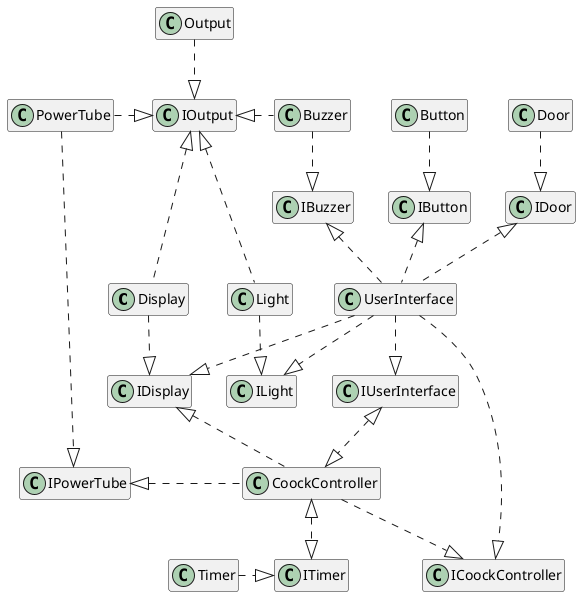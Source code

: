 @startuml

hide members

class Display
class Output
class CoockController
class PowerTube
class Timer
class Light
class UserInterface
class Door
class Button
class Buzzer

class IDisplay
class IOutput
class ICoockController
class IPowerTube
class ITimer
class ILight
class IUserInterface
class IDoor
class IButton
class IBuzzer
class IUserInterface

CoockController <|.d.|> ITimer
CoockController .l.|> IPowerTube
CoockController .u.|> IDisplay
CoockController <|.u.|> IUserInterface

Buzzer .l.|> IOutput
Display .l.|> IOutput
Light .l.|> IOutput
PowerTube .r.|> IOutput


UserInterface .u.|> IButton
UserInterface .u.|> IDoor
UserInterface .d.|> ILight
UserInterface .u.|> IBuzzer
UserInterface .d.|> IDisplay
UserInterface .d.|> ICoockController

CoockController .d.|> ICoockController
UserInterface .d.|> IUserInterface
Display .d.|> IDisplay
PowerTube .d.|> IPowerTube
Timer .r.|> ITimer
Light .d.|> ILight
Door .d.|> IDoor
Button .d.|> IButton
Buzzer .d.|> IBuzzer
Output .d.|> IOutput


@enduml